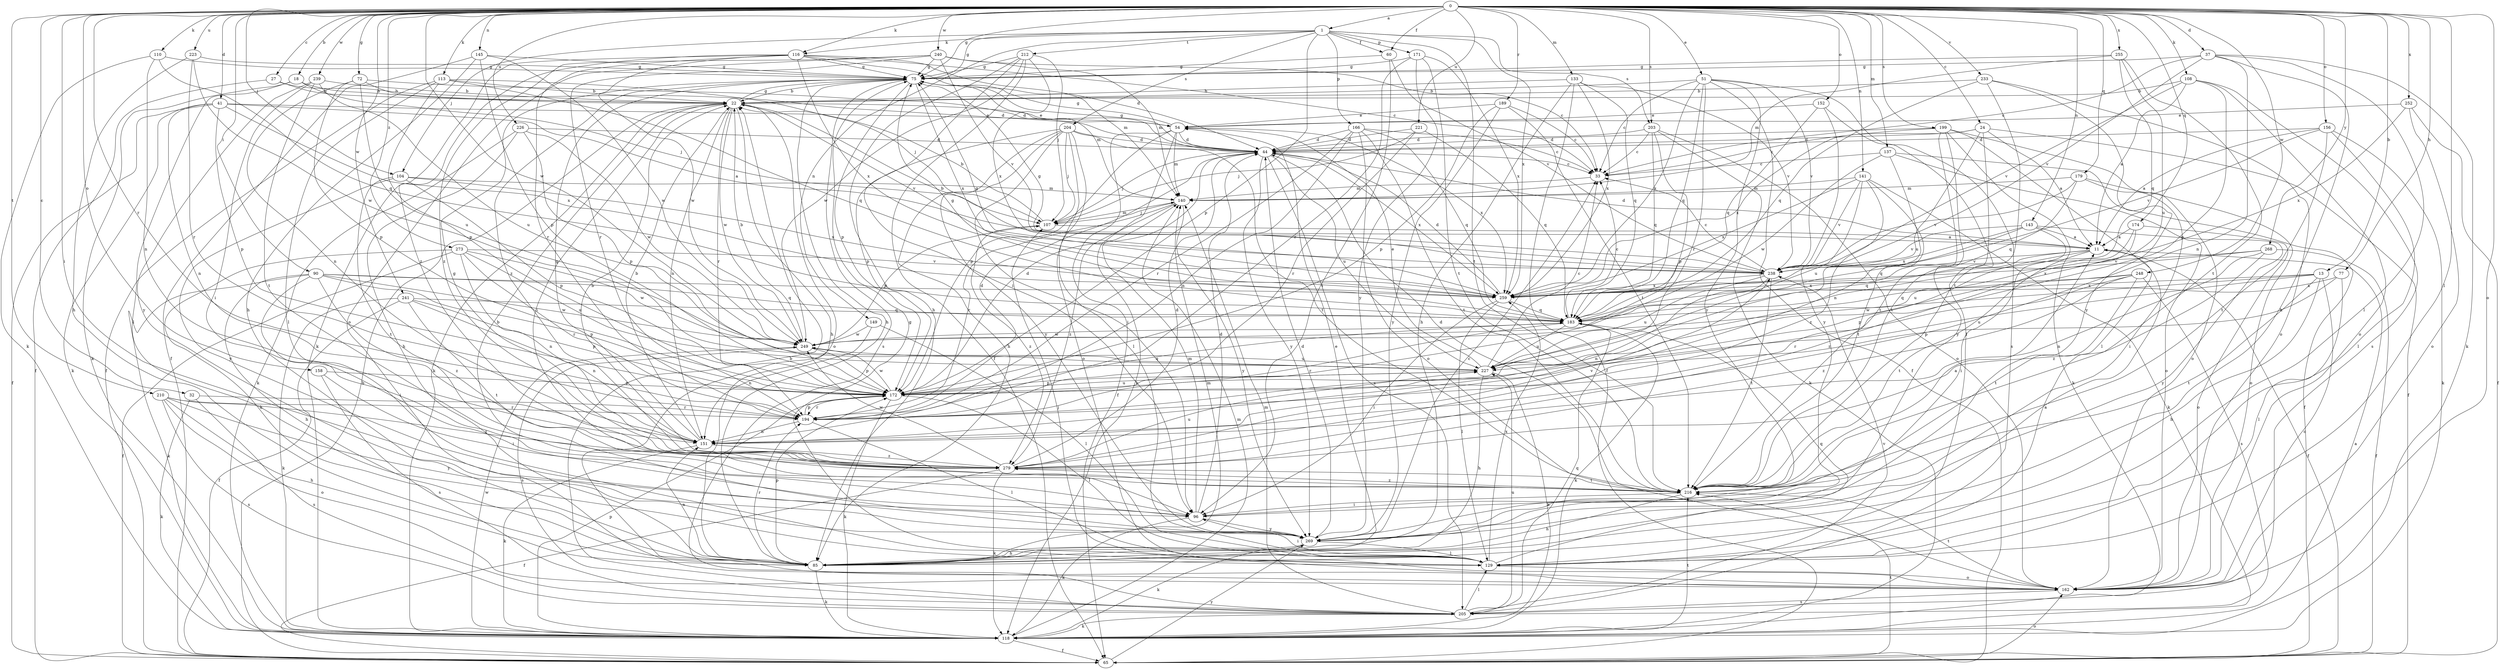 strict digraph  {
0;
1;
11;
13;
18;
22;
24;
27;
32;
33;
37;
41;
44;
51;
54;
60;
65;
72;
75;
77;
85;
90;
96;
104;
107;
108;
110;
113;
116;
118;
129;
133;
137;
140;
141;
143;
145;
149;
151;
152;
156;
158;
162;
166;
171;
172;
174;
179;
183;
189;
194;
199;
203;
204;
205;
210;
212;
216;
221;
223;
226;
227;
233;
238;
239;
240;
241;
248;
249;
252;
255;
259;
268;
269;
273;
279;
0 -> 1  [label=a];
0 -> 13  [label=b];
0 -> 18  [label=b];
0 -> 24  [label=c];
0 -> 27  [label=c];
0 -> 32  [label=c];
0 -> 37  [label=d];
0 -> 41  [label=d];
0 -> 51  [label=e];
0 -> 60  [label=f];
0 -> 72  [label=g];
0 -> 75  [label=g];
0 -> 77  [label=h];
0 -> 90  [label=i];
0 -> 96  [label=i];
0 -> 104  [label=j];
0 -> 108  [label=k];
0 -> 110  [label=k];
0 -> 113  [label=k];
0 -> 116  [label=k];
0 -> 129  [label=l];
0 -> 133  [label=m];
0 -> 137  [label=m];
0 -> 141  [label=n];
0 -> 143  [label=n];
0 -> 145  [label=n];
0 -> 152  [label=o];
0 -> 156  [label=o];
0 -> 158  [label=o];
0 -> 162  [label=o];
0 -> 174  [label=q];
0 -> 179  [label=q];
0 -> 189  [label=r];
0 -> 194  [label=r];
0 -> 199  [label=s];
0 -> 203  [label=s];
0 -> 210  [label=t];
0 -> 221  [label=u];
0 -> 223  [label=u];
0 -> 226  [label=u];
0 -> 233  [label=v];
0 -> 239  [label=w];
0 -> 240  [label=w];
0 -> 241  [label=w];
0 -> 248  [label=w];
0 -> 249  [label=w];
0 -> 252  [label=x];
0 -> 255  [label=x];
0 -> 268  [label=y];
0 -> 273  [label=z];
1 -> 60  [label=f];
1 -> 75  [label=g];
1 -> 104  [label=j];
1 -> 116  [label=k];
1 -> 149  [label=n];
1 -> 166  [label=p];
1 -> 171  [label=p];
1 -> 172  [label=p];
1 -> 203  [label=s];
1 -> 204  [label=s];
1 -> 212  [label=t];
1 -> 216  [label=t];
1 -> 259  [label=x];
11 -> 44  [label=d];
11 -> 65  [label=f];
11 -> 172  [label=p];
11 -> 183  [label=q];
11 -> 216  [label=t];
11 -> 238  [label=v];
13 -> 85  [label=h];
13 -> 162  [label=o];
13 -> 216  [label=t];
13 -> 227  [label=u];
13 -> 249  [label=w];
13 -> 259  [label=x];
18 -> 22  [label=b];
18 -> 107  [label=j];
18 -> 118  [label=k];
18 -> 129  [label=l];
22 -> 54  [label=e];
22 -> 75  [label=g];
22 -> 85  [label=h];
22 -> 96  [label=i];
22 -> 118  [label=k];
22 -> 151  [label=n];
22 -> 162  [label=o];
22 -> 194  [label=r];
22 -> 238  [label=v];
22 -> 249  [label=w];
24 -> 11  [label=a];
24 -> 44  [label=d];
24 -> 65  [label=f];
24 -> 216  [label=t];
24 -> 227  [label=u];
24 -> 259  [label=x];
27 -> 22  [label=b];
27 -> 44  [label=d];
27 -> 65  [label=f];
32 -> 118  [label=k];
32 -> 194  [label=r];
32 -> 205  [label=s];
33 -> 140  [label=m];
37 -> 33  [label=c];
37 -> 75  [label=g];
37 -> 85  [label=h];
37 -> 118  [label=k];
37 -> 129  [label=l];
37 -> 151  [label=n];
37 -> 238  [label=v];
41 -> 11  [label=a];
41 -> 54  [label=e];
41 -> 65  [label=f];
41 -> 118  [label=k];
41 -> 151  [label=n];
41 -> 172  [label=p];
41 -> 259  [label=x];
44 -> 33  [label=c];
44 -> 75  [label=g];
44 -> 107  [label=j];
44 -> 205  [label=s];
44 -> 227  [label=u];
44 -> 259  [label=x];
44 -> 269  [label=y];
51 -> 22  [label=b];
51 -> 33  [label=c];
51 -> 65  [label=f];
51 -> 183  [label=q];
51 -> 194  [label=r];
51 -> 205  [label=s];
51 -> 238  [label=v];
51 -> 259  [label=x];
51 -> 269  [label=y];
54 -> 44  [label=d];
54 -> 65  [label=f];
54 -> 75  [label=g];
54 -> 118  [label=k];
54 -> 140  [label=m];
54 -> 172  [label=p];
54 -> 259  [label=x];
60 -> 75  [label=g];
60 -> 96  [label=i];
60 -> 238  [label=v];
65 -> 22  [label=b];
65 -> 162  [label=o];
65 -> 216  [label=t];
65 -> 269  [label=y];
72 -> 22  [label=b];
72 -> 44  [label=d];
72 -> 151  [label=n];
72 -> 172  [label=p];
72 -> 227  [label=u];
75 -> 22  [label=b];
75 -> 85  [label=h];
75 -> 140  [label=m];
75 -> 172  [label=p];
75 -> 205  [label=s];
75 -> 259  [label=x];
75 -> 279  [label=z];
77 -> 129  [label=l];
77 -> 172  [label=p];
77 -> 259  [label=x];
85 -> 11  [label=a];
85 -> 54  [label=e];
85 -> 118  [label=k];
85 -> 140  [label=m];
85 -> 151  [label=n];
85 -> 172  [label=p];
85 -> 194  [label=r];
90 -> 85  [label=h];
90 -> 96  [label=i];
90 -> 118  [label=k];
90 -> 172  [label=p];
90 -> 183  [label=q];
90 -> 249  [label=w];
90 -> 259  [label=x];
90 -> 279  [label=z];
96 -> 44  [label=d];
96 -> 118  [label=k];
96 -> 140  [label=m];
96 -> 269  [label=y];
104 -> 140  [label=m];
104 -> 172  [label=p];
104 -> 216  [label=t];
104 -> 259  [label=x];
104 -> 269  [label=y];
107 -> 11  [label=a];
107 -> 22  [label=b];
107 -> 140  [label=m];
107 -> 279  [label=z];
108 -> 11  [label=a];
108 -> 22  [label=b];
108 -> 162  [label=o];
108 -> 172  [label=p];
108 -> 205  [label=s];
108 -> 238  [label=v];
110 -> 75  [label=g];
110 -> 118  [label=k];
110 -> 151  [label=n];
110 -> 183  [label=q];
113 -> 22  [label=b];
113 -> 65  [label=f];
113 -> 107  [label=j];
113 -> 129  [label=l];
113 -> 172  [label=p];
113 -> 183  [label=q];
116 -> 33  [label=c];
116 -> 44  [label=d];
116 -> 75  [label=g];
116 -> 118  [label=k];
116 -> 140  [label=m];
116 -> 194  [label=r];
116 -> 249  [label=w];
116 -> 259  [label=x];
116 -> 279  [label=z];
118 -> 11  [label=a];
118 -> 65  [label=f];
118 -> 140  [label=m];
118 -> 172  [label=p];
118 -> 216  [label=t];
118 -> 249  [label=w];
129 -> 75  [label=g];
129 -> 96  [label=i];
129 -> 162  [label=o];
129 -> 183  [label=q];
129 -> 259  [label=x];
133 -> 22  [label=b];
133 -> 65  [label=f];
133 -> 85  [label=h];
133 -> 183  [label=q];
133 -> 238  [label=v];
133 -> 259  [label=x];
137 -> 33  [label=c];
137 -> 65  [label=f];
137 -> 151  [label=n];
137 -> 162  [label=o];
137 -> 249  [label=w];
140 -> 107  [label=j];
140 -> 194  [label=r];
140 -> 269  [label=y];
140 -> 279  [label=z];
141 -> 118  [label=k];
141 -> 140  [label=m];
141 -> 216  [label=t];
141 -> 227  [label=u];
141 -> 238  [label=v];
141 -> 259  [label=x];
141 -> 279  [label=z];
143 -> 11  [label=a];
143 -> 96  [label=i];
143 -> 183  [label=q];
143 -> 238  [label=v];
143 -> 259  [label=x];
143 -> 269  [label=y];
145 -> 65  [label=f];
145 -> 75  [label=g];
145 -> 85  [label=h];
145 -> 172  [label=p];
145 -> 249  [label=w];
149 -> 129  [label=l];
149 -> 151  [label=n];
149 -> 249  [label=w];
151 -> 22  [label=b];
151 -> 75  [label=g];
151 -> 118  [label=k];
151 -> 279  [label=z];
152 -> 54  [label=e];
152 -> 129  [label=l];
152 -> 183  [label=q];
152 -> 269  [label=y];
156 -> 11  [label=a];
156 -> 44  [label=d];
156 -> 118  [label=k];
156 -> 129  [label=l];
156 -> 216  [label=t];
156 -> 238  [label=v];
158 -> 96  [label=i];
158 -> 172  [label=p];
158 -> 205  [label=s];
162 -> 107  [label=j];
162 -> 205  [label=s];
162 -> 216  [label=t];
166 -> 33  [label=c];
166 -> 44  [label=d];
166 -> 151  [label=n];
166 -> 162  [label=o];
166 -> 183  [label=q];
166 -> 194  [label=r];
166 -> 216  [label=t];
171 -> 75  [label=g];
171 -> 194  [label=r];
171 -> 216  [label=t];
171 -> 259  [label=x];
171 -> 269  [label=y];
172 -> 44  [label=d];
172 -> 118  [label=k];
172 -> 129  [label=l];
172 -> 183  [label=q];
172 -> 194  [label=r];
172 -> 227  [label=u];
172 -> 249  [label=w];
174 -> 11  [label=a];
174 -> 162  [label=o];
174 -> 227  [label=u];
174 -> 279  [label=z];
179 -> 96  [label=i];
179 -> 140  [label=m];
179 -> 162  [label=o];
179 -> 183  [label=q];
179 -> 238  [label=v];
183 -> 33  [label=c];
183 -> 75  [label=g];
183 -> 118  [label=k];
183 -> 194  [label=r];
183 -> 227  [label=u];
183 -> 249  [label=w];
189 -> 33  [label=c];
189 -> 54  [label=e];
189 -> 172  [label=p];
189 -> 216  [label=t];
189 -> 269  [label=y];
194 -> 44  [label=d];
194 -> 129  [label=l];
194 -> 151  [label=n];
194 -> 172  [label=p];
199 -> 33  [label=c];
199 -> 44  [label=d];
199 -> 118  [label=k];
199 -> 129  [label=l];
199 -> 162  [label=o];
199 -> 216  [label=t];
199 -> 269  [label=y];
203 -> 33  [label=c];
203 -> 44  [label=d];
203 -> 118  [label=k];
203 -> 162  [label=o];
203 -> 172  [label=p];
203 -> 183  [label=q];
204 -> 44  [label=d];
204 -> 85  [label=h];
204 -> 96  [label=i];
204 -> 107  [label=j];
204 -> 129  [label=l];
204 -> 162  [label=o];
204 -> 172  [label=p];
204 -> 216  [label=t];
204 -> 269  [label=y];
205 -> 22  [label=b];
205 -> 118  [label=k];
205 -> 129  [label=l];
205 -> 140  [label=m];
205 -> 183  [label=q];
205 -> 227  [label=u];
205 -> 238  [label=v];
210 -> 85  [label=h];
210 -> 162  [label=o];
210 -> 194  [label=r];
210 -> 205  [label=s];
210 -> 269  [label=y];
210 -> 279  [label=z];
212 -> 65  [label=f];
212 -> 75  [label=g];
212 -> 85  [label=h];
212 -> 96  [label=i];
212 -> 107  [label=j];
212 -> 249  [label=w];
212 -> 259  [label=x];
216 -> 11  [label=a];
216 -> 44  [label=d];
216 -> 85  [label=h];
216 -> 96  [label=i];
216 -> 279  [label=z];
221 -> 44  [label=d];
221 -> 107  [label=j];
221 -> 183  [label=q];
221 -> 194  [label=r];
223 -> 75  [label=g];
223 -> 85  [label=h];
223 -> 194  [label=r];
223 -> 249  [label=w];
226 -> 44  [label=d];
226 -> 85  [label=h];
226 -> 118  [label=k];
226 -> 172  [label=p];
226 -> 249  [label=w];
227 -> 33  [label=c];
227 -> 54  [label=e];
227 -> 85  [label=h];
227 -> 118  [label=k];
227 -> 172  [label=p];
233 -> 22  [label=b];
233 -> 162  [label=o];
233 -> 183  [label=q];
233 -> 216  [label=t];
233 -> 269  [label=y];
238 -> 22  [label=b];
238 -> 33  [label=c];
238 -> 75  [label=g];
238 -> 151  [label=n];
238 -> 216  [label=t];
238 -> 227  [label=u];
238 -> 259  [label=x];
239 -> 22  [label=b];
239 -> 96  [label=i];
239 -> 216  [label=t];
239 -> 227  [label=u];
239 -> 269  [label=y];
240 -> 33  [label=c];
240 -> 75  [label=g];
240 -> 140  [label=m];
240 -> 162  [label=o];
240 -> 194  [label=r];
240 -> 238  [label=v];
240 -> 279  [label=z];
241 -> 65  [label=f];
241 -> 118  [label=k];
241 -> 151  [label=n];
241 -> 172  [label=p];
241 -> 183  [label=q];
241 -> 216  [label=t];
248 -> 183  [label=q];
248 -> 194  [label=r];
248 -> 205  [label=s];
248 -> 216  [label=t];
248 -> 259  [label=x];
248 -> 279  [label=z];
249 -> 22  [label=b];
249 -> 107  [label=j];
249 -> 172  [label=p];
249 -> 205  [label=s];
249 -> 227  [label=u];
252 -> 54  [label=e];
252 -> 65  [label=f];
252 -> 162  [label=o];
252 -> 259  [label=x];
255 -> 75  [label=g];
255 -> 140  [label=m];
255 -> 183  [label=q];
255 -> 216  [label=t];
255 -> 227  [label=u];
259 -> 44  [label=d];
259 -> 75  [label=g];
259 -> 96  [label=i];
259 -> 129  [label=l];
259 -> 183  [label=q];
268 -> 65  [label=f];
268 -> 151  [label=n];
268 -> 238  [label=v];
268 -> 259  [label=x];
268 -> 279  [label=z];
269 -> 22  [label=b];
269 -> 33  [label=c];
269 -> 44  [label=d];
269 -> 85  [label=h];
269 -> 118  [label=k];
269 -> 129  [label=l];
273 -> 65  [label=f];
273 -> 85  [label=h];
273 -> 151  [label=n];
273 -> 194  [label=r];
273 -> 227  [label=u];
273 -> 238  [label=v];
273 -> 249  [label=w];
279 -> 22  [label=b];
279 -> 44  [label=d];
279 -> 65  [label=f];
279 -> 75  [label=g];
279 -> 118  [label=k];
279 -> 216  [label=t];
279 -> 227  [label=u];
279 -> 238  [label=v];
279 -> 249  [label=w];
}
